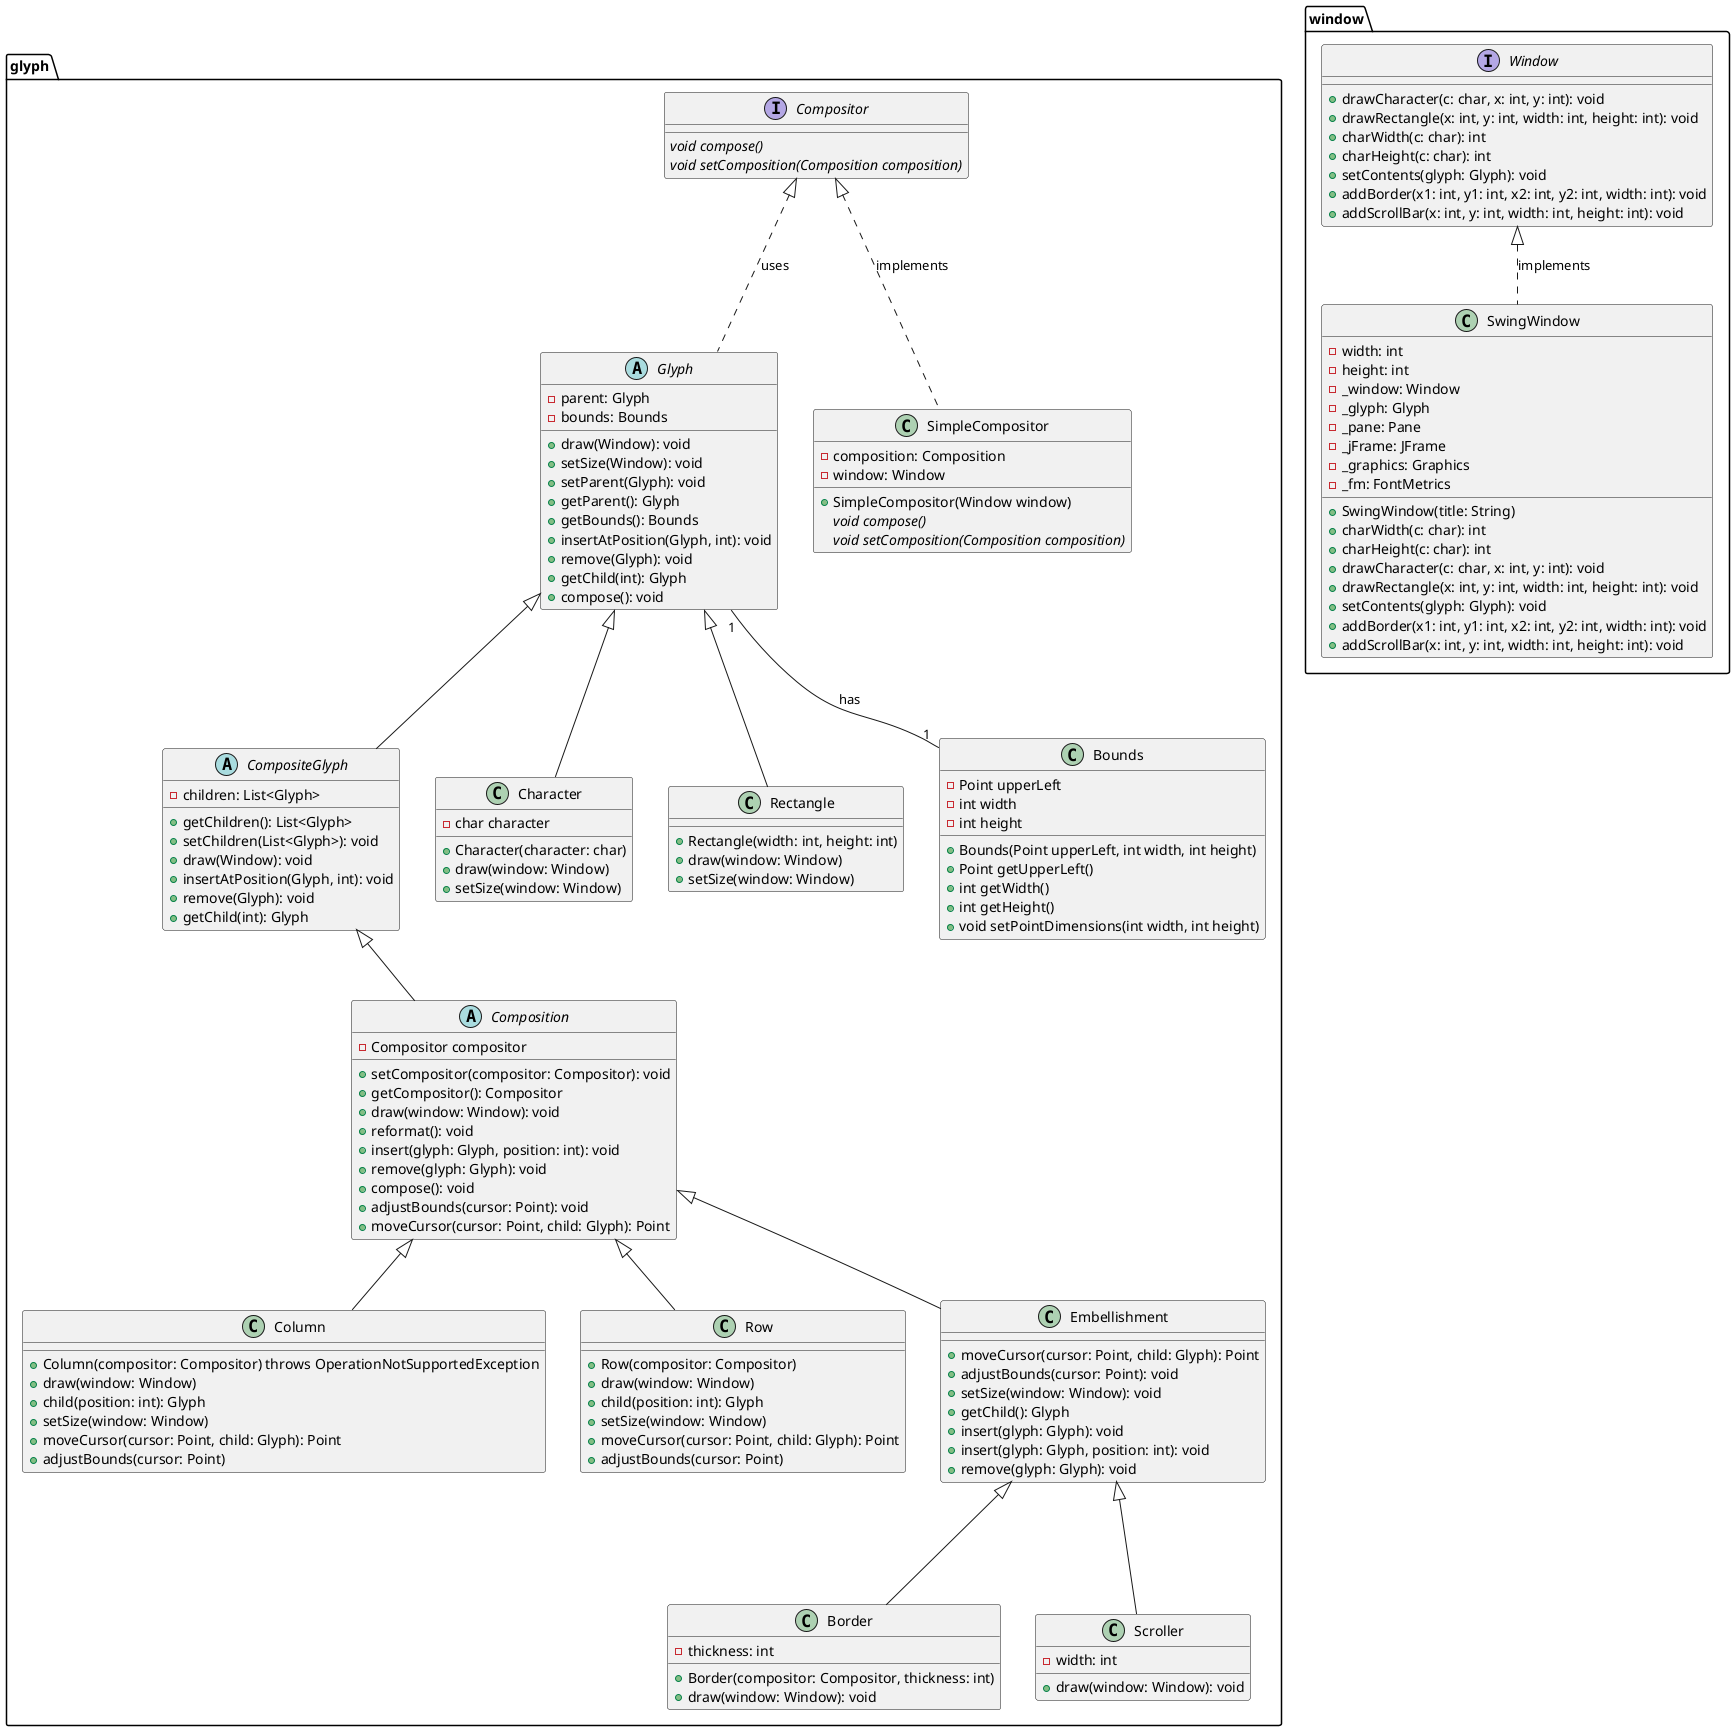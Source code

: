 
@startuml
package glyph {
  abstract class Glyph {
    - parent: Glyph
    - bounds: Bounds
    + draw(Window): void
    + setSize(Window): void
    + setParent(Glyph): void
    + getParent(): Glyph
    + getBounds(): Bounds
    + insertAtPosition(Glyph, int): void
    + remove(Glyph): void
    + getChild(int): Glyph
    + compose(): void
  }
  abstract class CompositeGlyph {
    - children: List<Glyph>
    + getChildren(): List<Glyph>
    + setChildren(List<Glyph>): void
    + draw(Window): void
    + insertAtPosition(Glyph, int): void
    + remove(Glyph): void
    + getChild(int): Glyph
  }


      class Column {
          +Column(compositor: Compositor) throws OperationNotSupportedException
          +draw(window: Window)
          +child(position: int): Glyph
          +setSize(window: Window)
          +moveCursor(cursor: Point, child: Glyph): Point
          +adjustBounds(cursor: Point)
      }



      class Row {
          +Row(compositor: Compositor)
          +draw(window: Window)
          +child(position: int): Glyph
          +setSize(window: Window)
          +moveCursor(cursor: Point, child: Glyph): Point
          +adjustBounds(cursor: Point)
      }




        class Character {

            -char character
            +Character(character: char)
            +draw(window: Window)
            +setSize(window: Window)
        }



        class Rectangle {

            +Rectangle(width: int, height: int)
            +draw(window: Window)
            +setSize(window: Window)
        }




        abstract class Composition {
            -Compositor compositor
            +setCompositor(compositor: Compositor): void
            +getCompositor(): Compositor
            +draw(window: Window): void
            +reformat(): void
            +insert(glyph: Glyph, position: int): void
            +remove(glyph: Glyph): void
            +compose(): void
            +adjustBounds(cursor: Point): void
            +moveCursor(cursor: Point, child: Glyph): Point
        }

            class Bounds {
                    - Point upperLeft
                    - int width
                    - int height
                    + Bounds(Point upperLeft, int width, int height)
                    + Point getUpperLeft()
                    + int getWidth()
                    + int getHeight()
                    + void setPointDimensions(int width, int height)
                }

    interface Compositor {
        {abstract} void compose()
        {abstract} void setComposition(Composition composition)
    }

    class SimpleCompositor {
        - composition: Composition
        - window: Window

        + SimpleCompositor(Window window)
        {abstract} void compose()
        {abstract} void setComposition(Composition composition)
    }
    class Embellishment {
            + moveCursor(cursor: Point, child: Glyph): Point
            + adjustBounds(cursor: Point): void
            + setSize(window: Window): void
            + getChild(): Glyph
            + insert(glyph: Glyph): void
            + insert(glyph: Glyph, position: int): void
            + remove(glyph: Glyph): void
        }
        class Border {
                - thickness: int

                + Border(compositor: Compositor, thickness: int)
                + draw(window: Window): void
            }



        class Scroller {
            - width: int

            + draw(window: Window): void
        }



    Compositor <|.. Glyph : uses
    Composition <|-- Embellishment
    Compositor <|.. SimpleCompositor : implements
    Glyph <|-- CompositeGlyph
    CompositeGlyph <|-- Composition
    Composition <|-- Column
    Composition <|-- Row
    Glyph <|-- Character
    Glyph <|-- Rectangle
    Embellishment <|--- Border
    Embellishment <|--- Scroller
    Glyph "1" -- "1" Bounds : has

}

package window {
    interface Window {
        + drawCharacter(c: char, x: int, y: int): void
        + drawRectangle(x: int, y: int, width: int, height: int): void
        + charWidth(c: char): int
        + charHeight(c: char): int
        + setContents(glyph: Glyph): void
        + addBorder(x1: int, y1: int, x2: int, y2: int, width: int): void
        + addScrollBar(x: int, y: int, width: int, height: int): void
    }

    class SwingWindow {
        - width: int
        - height: int
        - _window: Window
        - _glyph: Glyph
        - _pane: Pane
        - _jFrame: JFrame
        - _graphics: Graphics
        - _fm: FontMetrics

        + SwingWindow(title: String)
        + charWidth(c: char): int
        + charHeight(c: char): int
        + drawCharacter(c: char, x: int, y: int): void
        + drawRectangle(x: int, y: int, width: int, height: int): void
        + setContents(glyph: Glyph): void
        + addBorder(x1: int, y1: int, x2: int, y2: int, width: int): void
        + addScrollBar(x: int, y: int, width: int, height: int): void
    }

     Window <|.. SwingWindow : implements
}
@enduml

